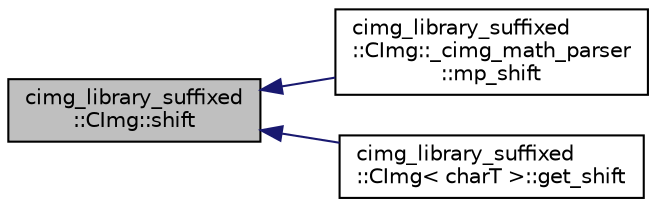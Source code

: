 digraph "cimg_library_suffixed::CImg::shift"
{
  edge [fontname="Helvetica",fontsize="10",labelfontname="Helvetica",labelfontsize="10"];
  node [fontname="Helvetica",fontsize="10",shape=record];
  rankdir="LR";
  Node3142 [label="cimg_library_suffixed\l::CImg::shift",height=0.2,width=0.4,color="black", fillcolor="grey75", style="filled", fontcolor="black"];
  Node3142 -> Node3143 [dir="back",color="midnightblue",fontsize="10",style="solid",fontname="Helvetica"];
  Node3143 [label="cimg_library_suffixed\l::CImg::_cimg_math_parser\l::mp_shift",height=0.2,width=0.4,color="black", fillcolor="white", style="filled",URL="$structcimg__library__suffixed_1_1_c_img_1_1__cimg__math__parser.html#aeb277ac1890ecbae88924ac53b37f2cd"];
  Node3142 -> Node3144 [dir="back",color="midnightblue",fontsize="10",style="solid",fontname="Helvetica"];
  Node3144 [label="cimg_library_suffixed\l::CImg\< charT \>::get_shift",height=0.2,width=0.4,color="black", fillcolor="white", style="filled",URL="$structcimg__library__suffixed_1_1_c_img.html#ab8dd7d93c4c7d179d22ef7ba460d9e58",tooltip="Shift image content . "];
}
